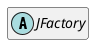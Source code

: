 @startuml
set namespaceSeparator \\
hide members
hide << alias >> circle

abstract class JFactory
@enduml
